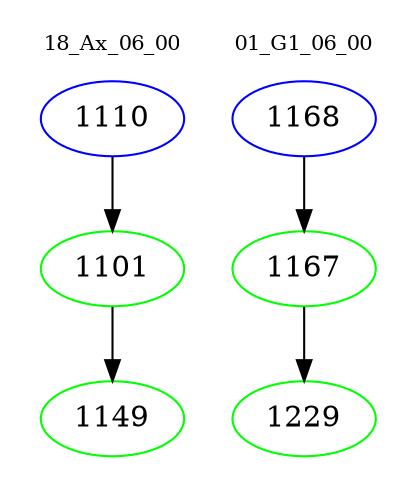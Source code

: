 digraph{
subgraph cluster_0 {
color = white
label = "18_Ax_06_00";
fontsize=10;
T0_1110 [label="1110", color="blue"]
T0_1110 -> T0_1101 [color="black"]
T0_1101 [label="1101", color="green"]
T0_1101 -> T0_1149 [color="black"]
T0_1149 [label="1149", color="green"]
}
subgraph cluster_1 {
color = white
label = "01_G1_06_00";
fontsize=10;
T1_1168 [label="1168", color="blue"]
T1_1168 -> T1_1167 [color="black"]
T1_1167 [label="1167", color="green"]
T1_1167 -> T1_1229 [color="black"]
T1_1229 [label="1229", color="green"]
}
}
